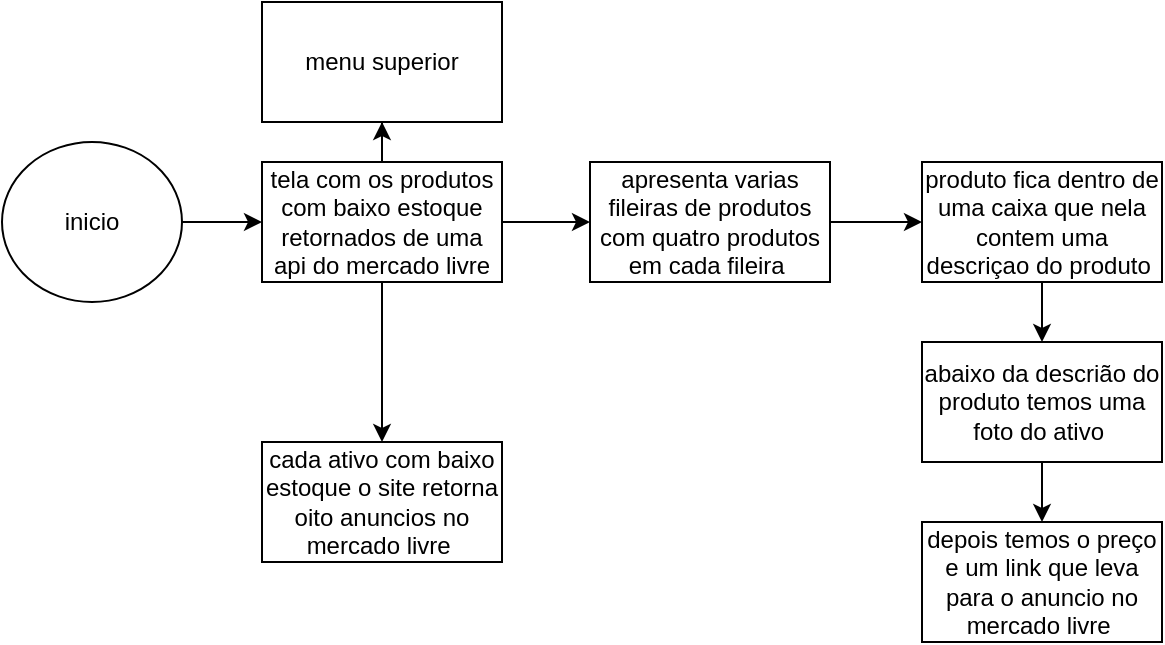 <mxfile version="26.0.16">
  <diagram id="26EMkZlg8-GxgkMBtVY-" name="Página-1">
    <mxGraphModel dx="1434" dy="772" grid="1" gridSize="10" guides="1" tooltips="1" connect="1" arrows="1" fold="1" page="1" pageScale="1" pageWidth="827" pageHeight="1169" math="0" shadow="0">
      <root>
        <mxCell id="0" />
        <mxCell id="1" parent="0" />
        <mxCell id="ltcoZ4d-lcAb8agZyAOL-29" style="edgeStyle=orthogonalEdgeStyle;rounded=0;orthogonalLoop=1;jettySize=auto;html=1;" edge="1" parent="1" source="ltcoZ4d-lcAb8agZyAOL-1">
          <mxGeometry relative="1" as="geometry">
            <mxPoint x="250" y="110" as="targetPoint" />
          </mxGeometry>
        </mxCell>
        <mxCell id="ltcoZ4d-lcAb8agZyAOL-1" value="inicio" style="ellipse;whiteSpace=wrap;html=1;" vertex="1" parent="1">
          <mxGeometry x="120" y="70" width="90" height="80" as="geometry" />
        </mxCell>
        <mxCell id="ltcoZ4d-lcAb8agZyAOL-27" value="menu superior" style="rounded=0;whiteSpace=wrap;html=1;" vertex="1" parent="1">
          <mxGeometry x="250" width="120" height="60" as="geometry" />
        </mxCell>
        <mxCell id="ltcoZ4d-lcAb8agZyAOL-31" style="edgeStyle=orthogonalEdgeStyle;rounded=0;orthogonalLoop=1;jettySize=auto;html=1;exitX=0.5;exitY=0;exitDx=0;exitDy=0;" edge="1" parent="1" source="ltcoZ4d-lcAb8agZyAOL-30" target="ltcoZ4d-lcAb8agZyAOL-27">
          <mxGeometry relative="1" as="geometry" />
        </mxCell>
        <mxCell id="ltcoZ4d-lcAb8agZyAOL-32" style="edgeStyle=orthogonalEdgeStyle;rounded=0;orthogonalLoop=1;jettySize=auto;html=1;" edge="1" parent="1" source="ltcoZ4d-lcAb8agZyAOL-30" target="ltcoZ4d-lcAb8agZyAOL-33">
          <mxGeometry relative="1" as="geometry">
            <mxPoint x="420" y="110" as="targetPoint" />
          </mxGeometry>
        </mxCell>
        <mxCell id="ltcoZ4d-lcAb8agZyAOL-41" value="" style="edgeStyle=orthogonalEdgeStyle;rounded=0;orthogonalLoop=1;jettySize=auto;html=1;" edge="1" parent="1" source="ltcoZ4d-lcAb8agZyAOL-30" target="ltcoZ4d-lcAb8agZyAOL-40">
          <mxGeometry relative="1" as="geometry" />
        </mxCell>
        <mxCell id="ltcoZ4d-lcAb8agZyAOL-30" value="tela com os produtos com baixo estoque retornados de uma api do mercado livre" style="rounded=0;whiteSpace=wrap;html=1;" vertex="1" parent="1">
          <mxGeometry x="250" y="80" width="120" height="60" as="geometry" />
        </mxCell>
        <mxCell id="ltcoZ4d-lcAb8agZyAOL-34" style="edgeStyle=orthogonalEdgeStyle;rounded=0;orthogonalLoop=1;jettySize=auto;html=1;" edge="1" parent="1" source="ltcoZ4d-lcAb8agZyAOL-33" target="ltcoZ4d-lcAb8agZyAOL-35">
          <mxGeometry relative="1" as="geometry">
            <mxPoint x="590" y="110" as="targetPoint" />
          </mxGeometry>
        </mxCell>
        <mxCell id="ltcoZ4d-lcAb8agZyAOL-33" value="apresenta varias fileiras de produtos com quatro produtos em cada fileira&amp;nbsp;" style="rounded=0;whiteSpace=wrap;html=1;" vertex="1" parent="1">
          <mxGeometry x="414" y="80" width="120" height="60" as="geometry" />
        </mxCell>
        <mxCell id="ltcoZ4d-lcAb8agZyAOL-37" value="" style="edgeStyle=orthogonalEdgeStyle;rounded=0;orthogonalLoop=1;jettySize=auto;html=1;" edge="1" parent="1" source="ltcoZ4d-lcAb8agZyAOL-35" target="ltcoZ4d-lcAb8agZyAOL-36">
          <mxGeometry relative="1" as="geometry" />
        </mxCell>
        <mxCell id="ltcoZ4d-lcAb8agZyAOL-35" value="produto fica dentro de uma caixa que nela contem uma descriçao do produto&amp;nbsp;" style="rounded=0;whiteSpace=wrap;html=1;" vertex="1" parent="1">
          <mxGeometry x="580" y="80" width="120" height="60" as="geometry" />
        </mxCell>
        <mxCell id="ltcoZ4d-lcAb8agZyAOL-39" value="" style="edgeStyle=orthogonalEdgeStyle;rounded=0;orthogonalLoop=1;jettySize=auto;html=1;" edge="1" parent="1" source="ltcoZ4d-lcAb8agZyAOL-36" target="ltcoZ4d-lcAb8agZyAOL-38">
          <mxGeometry relative="1" as="geometry" />
        </mxCell>
        <mxCell id="ltcoZ4d-lcAb8agZyAOL-36" value="abaixo da descrião do produto temos uma foto do ativo&amp;nbsp;" style="rounded=0;whiteSpace=wrap;html=1;" vertex="1" parent="1">
          <mxGeometry x="580" y="170" width="120" height="60" as="geometry" />
        </mxCell>
        <mxCell id="ltcoZ4d-lcAb8agZyAOL-38" value="depois temos o preço e um link que leva para o anuncio no mercado livre&amp;nbsp;" style="rounded=0;whiteSpace=wrap;html=1;" vertex="1" parent="1">
          <mxGeometry x="580" y="260" width="120" height="60" as="geometry" />
        </mxCell>
        <mxCell id="ltcoZ4d-lcAb8agZyAOL-40" value="cada ativo com baixo estoque o site retorna oito anuncios no mercado livre&amp;nbsp;" style="rounded=0;whiteSpace=wrap;html=1;" vertex="1" parent="1">
          <mxGeometry x="250" y="220" width="120" height="60" as="geometry" />
        </mxCell>
      </root>
    </mxGraphModel>
  </diagram>
</mxfile>

